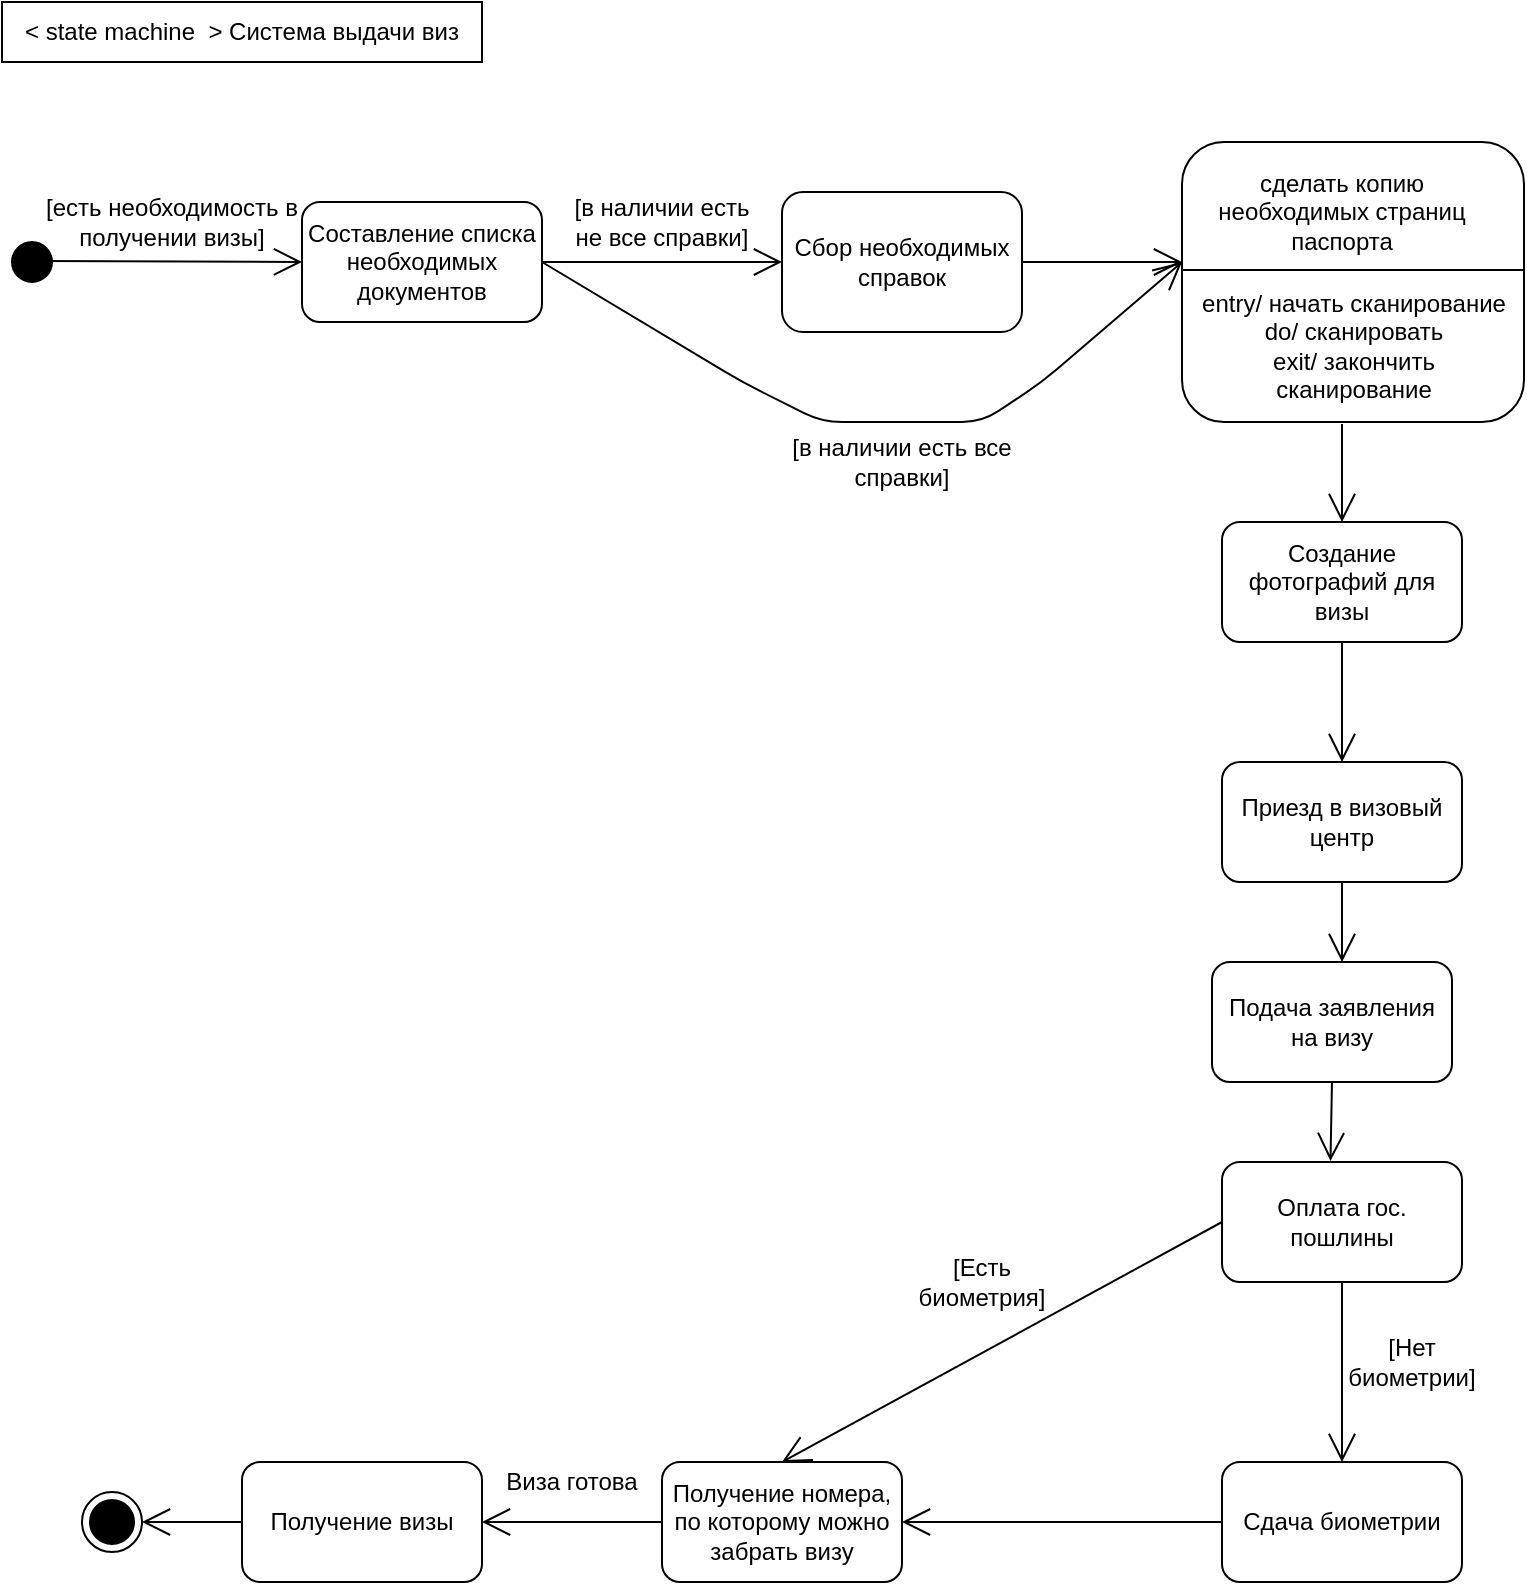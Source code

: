 <mxfile version="12.9.6" type="github"><diagram id="m7FMlcwkblaYLKdV_Ws4" name="Page-1"><mxGraphModel dx="1305" dy="752" grid="1" gridSize="10" guides="1" tooltips="1" connect="1" arrows="1" fold="1" page="1" pageScale="1" pageWidth="850" pageHeight="1100" math="0" shadow="0"><root><mxCell id="0"/><mxCell id="1" parent="0"/><mxCell id="M6DnuSitk8M77Cm85_tT-1" value="&amp;lt; state machine&amp;nbsp; &amp;gt; Система выдачи виз" style="rounded=0;whiteSpace=wrap;html=1;" vertex="1" parent="1"><mxGeometry x="40" y="40" width="240" height="30" as="geometry"/></mxCell><mxCell id="M6DnuSitk8M77Cm85_tT-2" value="" style="ellipse;html=1;shape=endState;fillColor=#000000;strokeColor=#000000;" vertex="1" parent="1"><mxGeometry x="80" y="785" width="30" height="30" as="geometry"/></mxCell><mxCell id="M6DnuSitk8M77Cm85_tT-3" value="" style="ellipse;html=1;shape=endState;fillColor=#000000;strokeColor=#FFFFFF;" vertex="1" parent="1"><mxGeometry x="40" y="155" width="30" height="30" as="geometry"/></mxCell><mxCell id="M6DnuSitk8M77Cm85_tT-4" value="" style="rounded=1;whiteSpace=wrap;html=1;strokeColor=#000000;" vertex="1" parent="1"><mxGeometry x="430" y="135" width="120" height="70" as="geometry"/></mxCell><mxCell id="M6DnuSitk8M77Cm85_tT-5" value="&lt;div&gt;Сбор необходимых справок&lt;/div&gt;" style="text;html=1;strokeColor=none;fillColor=none;align=center;verticalAlign=middle;whiteSpace=wrap;rounded=0;" vertex="1" parent="1"><mxGeometry x="430" y="150" width="120" height="40" as="geometry"/></mxCell><mxCell id="M6DnuSitk8M77Cm85_tT-6" value="" style="rounded=1;whiteSpace=wrap;html=1;strokeColor=#000000;" vertex="1" parent="1"><mxGeometry x="630" y="110" width="171" height="140" as="geometry"/></mxCell><mxCell id="M6DnuSitk8M77Cm85_tT-7" value="Создание фотографий для визы" style="rounded=1;whiteSpace=wrap;html=1;strokeColor=#000000;" vertex="1" parent="1"><mxGeometry x="650" y="300" width="120" height="60" as="geometry"/></mxCell><mxCell id="M6DnuSitk8M77Cm85_tT-8" value="Сдача биометрии" style="rounded=1;whiteSpace=wrap;html=1;strokeColor=#000000;" vertex="1" parent="1"><mxGeometry x="650" y="770" width="120" height="60" as="geometry"/></mxCell><mxCell id="M6DnuSitk8M77Cm85_tT-9" value="Оплата гос. пошлины" style="rounded=1;whiteSpace=wrap;html=1;strokeColor=#000000;" vertex="1" parent="1"><mxGeometry x="650" y="620" width="120" height="60" as="geometry"/></mxCell><mxCell id="M6DnuSitk8M77Cm85_tT-10" value="Приезд в визовый центр" style="rounded=1;whiteSpace=wrap;html=1;strokeColor=#000000;" vertex="1" parent="1"><mxGeometry x="650" y="420" width="120" height="60" as="geometry"/></mxCell><mxCell id="M6DnuSitk8M77Cm85_tT-11" value="Подача заявления на визу" style="rounded=1;whiteSpace=wrap;html=1;strokeColor=#000000;" vertex="1" parent="1"><mxGeometry x="645" y="520" width="120" height="60" as="geometry"/></mxCell><mxCell id="M6DnuSitk8M77Cm85_tT-12" value="Получение номера, по которому можно забрать визу" style="rounded=1;whiteSpace=wrap;html=1;strokeColor=#000000;" vertex="1" parent="1"><mxGeometry x="370" y="770" width="120" height="60" as="geometry"/></mxCell><mxCell id="M6DnuSitk8M77Cm85_tT-13" value="Получение визы" style="rounded=1;whiteSpace=wrap;html=1;strokeColor=#000000;" vertex="1" parent="1"><mxGeometry x="160" y="770" width="120" height="60" as="geometry"/></mxCell><mxCell id="M6DnuSitk8M77Cm85_tT-14" value="" style="line;strokeWidth=1;fillColor=none;align=left;verticalAlign=middle;spacingTop=-1;spacingLeft=3;spacingRight=3;rotatable=0;labelPosition=right;points=[];portConstraint=eastwest;" vertex="1" parent="1"><mxGeometry x="630" y="170" width="171" height="8" as="geometry"/></mxCell><mxCell id="M6DnuSitk8M77Cm85_tT-15" value="&lt;br&gt;entry/ начать сканирование&lt;br&gt;do/ сканировать&lt;br&gt;exit/ закончить сканирование" style="text;html=1;strokeColor=none;fillColor=none;align=center;verticalAlign=middle;whiteSpace=wrap;rounded=0;" vertex="1" parent="1"><mxGeometry x="635.5" y="170" width="160" height="70" as="geometry"/></mxCell><mxCell id="M6DnuSitk8M77Cm85_tT-16" value="сделать копию необходимых страниц паспорта" style="text;html=1;strokeColor=none;fillColor=none;align=center;verticalAlign=middle;whiteSpace=wrap;rounded=0;" vertex="1" parent="1"><mxGeometry x="635" y="120" width="150" height="50" as="geometry"/></mxCell><mxCell id="M6DnuSitk8M77Cm85_tT-17" value="" style="endArrow=open;endFill=1;endSize=12;html=1;entryX=0;entryY=0.5;entryDx=0;entryDy=0;" edge="1" parent="1" target="M6DnuSitk8M77Cm85_tT-32"><mxGeometry width="160" relative="1" as="geometry"><mxPoint x="60" y="169.5" as="sourcePoint"/><mxPoint x="160" y="170" as="targetPoint"/></mxGeometry></mxCell><mxCell id="M6DnuSitk8M77Cm85_tT-18" value="" style="endArrow=open;endFill=1;endSize=12;html=1;entryX=0;entryY=0.5;entryDx=0;entryDy=0;" edge="1" parent="1" source="M6DnuSitk8M77Cm85_tT-32" target="M6DnuSitk8M77Cm85_tT-4"><mxGeometry width="160" relative="1" as="geometry"><mxPoint x="230" y="169.5" as="sourcePoint"/><mxPoint x="370" y="170" as="targetPoint"/></mxGeometry></mxCell><mxCell id="M6DnuSitk8M77Cm85_tT-19" value="" style="endArrow=open;endFill=1;endSize=12;html=1;exitX=0.5;exitY=1;exitDx=0;exitDy=0;entryX=0.5;entryY=0;entryDx=0;entryDy=0;" edge="1" parent="1" source="M6DnuSitk8M77Cm85_tT-9" target="M6DnuSitk8M77Cm85_tT-8"><mxGeometry width="160" relative="1" as="geometry"><mxPoint x="710" y="774" as="sourcePoint"/><mxPoint x="720" y="770" as="targetPoint"/></mxGeometry></mxCell><mxCell id="M6DnuSitk8M77Cm85_tT-20" value="[Нет биометрии]" style="text;html=1;strokeColor=none;fillColor=none;align=center;verticalAlign=middle;whiteSpace=wrap;rounded=0;" vertex="1" parent="1"><mxGeometry x="725" y="710" width="40" height="20" as="geometry"/></mxCell><mxCell id="M6DnuSitk8M77Cm85_tT-21" value="[Есть биометрия]" style="text;html=1;strokeColor=none;fillColor=none;align=center;verticalAlign=middle;whiteSpace=wrap;rounded=0;" vertex="1" parent="1"><mxGeometry x="510" y="670" width="40" height="20" as="geometry"/></mxCell><mxCell id="M6DnuSitk8M77Cm85_tT-22" value="" style="endArrow=open;endFill=1;endSize=12;html=1;exitX=0;exitY=0.5;exitDx=0;exitDy=0;entryX=0.5;entryY=0;entryDx=0;entryDy=0;" edge="1" parent="1" source="M6DnuSitk8M77Cm85_tT-9" target="M6DnuSitk8M77Cm85_tT-12"><mxGeometry width="160" relative="1" as="geometry"><mxPoint x="410" y="720" as="sourcePoint"/><mxPoint x="570" y="720" as="targetPoint"/></mxGeometry></mxCell><mxCell id="M6DnuSitk8M77Cm85_tT-23" value="" style="endArrow=open;endFill=1;endSize=12;html=1;exitX=0;exitY=0.5;exitDx=0;exitDy=0;entryX=1;entryY=0.5;entryDx=0;entryDy=0;" edge="1" parent="1" source="M6DnuSitk8M77Cm85_tT-8" target="M6DnuSitk8M77Cm85_tT-12"><mxGeometry width="160" relative="1" as="geometry"><mxPoint x="410" y="720" as="sourcePoint"/><mxPoint x="570" y="720" as="targetPoint"/></mxGeometry></mxCell><mxCell id="M6DnuSitk8M77Cm85_tT-24" value="" style="endArrow=open;endFill=1;endSize=12;html=1;exitX=0;exitY=0.5;exitDx=0;exitDy=0;entryX=1;entryY=0.5;entryDx=0;entryDy=0;" edge="1" parent="1" source="M6DnuSitk8M77Cm85_tT-12" target="M6DnuSitk8M77Cm85_tT-13"><mxGeometry width="160" relative="1" as="geometry"><mxPoint x="410" y="660" as="sourcePoint"/><mxPoint x="570" y="660" as="targetPoint"/></mxGeometry></mxCell><mxCell id="M6DnuSitk8M77Cm85_tT-25" value="[есть необходимость в получении визы]" style="text;html=1;strokeColor=none;fillColor=none;align=center;verticalAlign=middle;whiteSpace=wrap;rounded=0;" vertex="1" parent="1"><mxGeometry x="40" y="140" width="170" height="20" as="geometry"/></mxCell><mxCell id="M6DnuSitk8M77Cm85_tT-26" value="" style="endArrow=open;endFill=1;endSize=12;html=1;exitX=1;exitY=0.5;exitDx=0;exitDy=0;" edge="1" parent="1" source="M6DnuSitk8M77Cm85_tT-5"><mxGeometry width="160" relative="1" as="geometry"><mxPoint x="390" y="410" as="sourcePoint"/><mxPoint x="630" y="170" as="targetPoint"/></mxGeometry></mxCell><mxCell id="M6DnuSitk8M77Cm85_tT-27" value="" style="endArrow=open;endFill=1;endSize=12;html=1;entryX=0.5;entryY=0;entryDx=0;entryDy=0;" edge="1" parent="1" target="M6DnuSitk8M77Cm85_tT-7"><mxGeometry width="160" relative="1" as="geometry"><mxPoint x="710" y="251" as="sourcePoint"/><mxPoint x="620" y="410" as="targetPoint"/></mxGeometry></mxCell><mxCell id="M6DnuSitk8M77Cm85_tT-28" value="" style="endArrow=open;endFill=1;endSize=12;html=1;exitX=0.5;exitY=1;exitDx=0;exitDy=0;entryX=0.5;entryY=0;entryDx=0;entryDy=0;" edge="1" parent="1" source="M6DnuSitk8M77Cm85_tT-7" target="M6DnuSitk8M77Cm85_tT-10"><mxGeometry width="160" relative="1" as="geometry"><mxPoint x="440" y="410" as="sourcePoint"/><mxPoint x="600" y="410" as="targetPoint"/></mxGeometry></mxCell><mxCell id="M6DnuSitk8M77Cm85_tT-29" value="" style="endArrow=open;endFill=1;endSize=12;html=1;exitX=0.5;exitY=1;exitDx=0;exitDy=0;" edge="1" parent="1" source="M6DnuSitk8M77Cm85_tT-10"><mxGeometry width="160" relative="1" as="geometry"><mxPoint x="590" y="490" as="sourcePoint"/><mxPoint x="710" y="520" as="targetPoint"/></mxGeometry></mxCell><mxCell id="M6DnuSitk8M77Cm85_tT-30" value="" style="endArrow=open;endFill=1;endSize=12;html=1;exitX=0.5;exitY=1;exitDx=0;exitDy=0;entryX=0.452;entryY=-0.008;entryDx=0;entryDy=0;entryPerimeter=0;" edge="1" parent="1" source="M6DnuSitk8M77Cm85_tT-11" target="M6DnuSitk8M77Cm85_tT-9"><mxGeometry width="160" relative="1" as="geometry"><mxPoint x="590" y="580" as="sourcePoint"/><mxPoint x="580" y="620" as="targetPoint"/></mxGeometry></mxCell><mxCell id="M6DnuSitk8M77Cm85_tT-31" value="" style="endArrow=open;endFill=1;endSize=12;html=1;exitX=0;exitY=0.5;exitDx=0;exitDy=0;entryX=1;entryY=0.5;entryDx=0;entryDy=0;" edge="1" parent="1" source="M6DnuSitk8M77Cm85_tT-13" target="M6DnuSitk8M77Cm85_tT-2"><mxGeometry width="160" relative="1" as="geometry"><mxPoint x="400" y="560" as="sourcePoint"/><mxPoint x="560" y="560" as="targetPoint"/></mxGeometry></mxCell><mxCell id="M6DnuSitk8M77Cm85_tT-32" value="Составление списка необходимых документов" style="rounded=1;whiteSpace=wrap;html=1;strokeColor=#000000;" vertex="1" parent="1"><mxGeometry x="190" y="140" width="120" height="60" as="geometry"/></mxCell><mxCell id="M6DnuSitk8M77Cm85_tT-33" value="[в наличии есть не все справки]" style="text;html=1;strokeColor=none;fillColor=none;align=center;verticalAlign=middle;whiteSpace=wrap;rounded=0;" vertex="1" parent="1"><mxGeometry x="320" y="140" width="100" height="20" as="geometry"/></mxCell><mxCell id="M6DnuSitk8M77Cm85_tT-34" value="" style="endArrow=open;endFill=1;endSize=12;html=1;exitX=1;exitY=0.5;exitDx=0;exitDy=0;" edge="1" parent="1" source="M6DnuSitk8M77Cm85_tT-32"><mxGeometry width="160" relative="1" as="geometry"><mxPoint x="350" y="240" as="sourcePoint"/><mxPoint x="630" y="170" as="targetPoint"/><Array as="points"><mxPoint x="410" y="230"/><mxPoint x="450" y="250"/><mxPoint x="490" y="250"/><mxPoint x="530" y="250"/><mxPoint x="560" y="230"/></Array></mxGeometry></mxCell><mxCell id="M6DnuSitk8M77Cm85_tT-35" value="[в наличии есть все справки]" style="text;html=1;strokeColor=none;fillColor=none;align=center;verticalAlign=middle;whiteSpace=wrap;rounded=0;" vertex="1" parent="1"><mxGeometry x="425" y="260" width="130" height="20" as="geometry"/></mxCell><mxCell id="M6DnuSitk8M77Cm85_tT-36" value="Виза готова" style="text;html=1;strokeColor=none;fillColor=none;align=center;verticalAlign=middle;whiteSpace=wrap;rounded=0;" vertex="1" parent="1"><mxGeometry x="270" y="770" width="110" height="20" as="geometry"/></mxCell></root></mxGraphModel></diagram></mxfile>